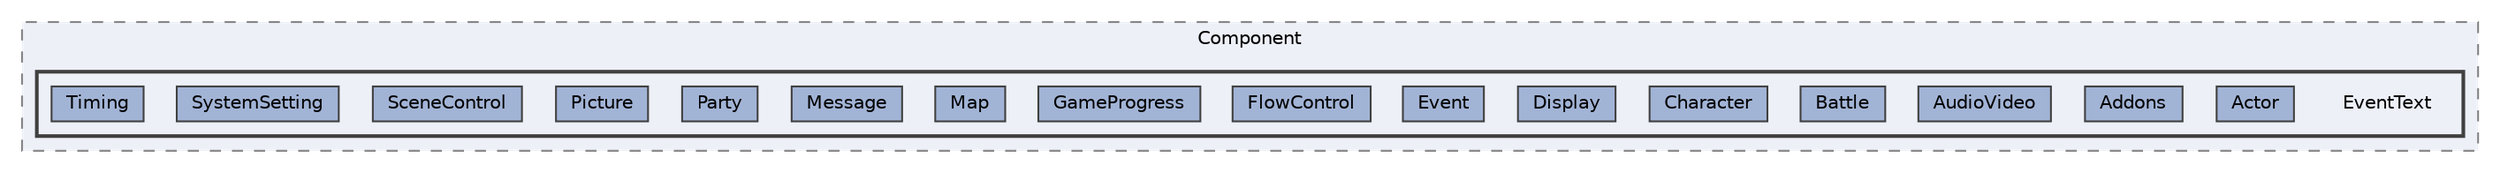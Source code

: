 digraph "C:/Users/むずでょ/Documents/Unity Projects/RMU-1-00-00-Research/Assets/RPGMaker/Codebase/Editor/MapEditor/Component/EventText"
{
 // LATEX_PDF_SIZE
  bgcolor="transparent";
  edge [fontname=Helvetica,fontsize=10,labelfontname=Helvetica,labelfontsize=10];
  node [fontname=Helvetica,fontsize=10,shape=box,height=0.2,width=0.4];
  compound=true
  subgraph clusterdir_1ca781768642a9cbbcae70dde68cb443 {
    graph [ bgcolor="#edf0f7", pencolor="grey50", label="Component", fontname=Helvetica,fontsize=10 style="filled,dashed", URL="dir_1ca781768642a9cbbcae70dde68cb443.html",tooltip=""]
  subgraph clusterdir_4b650c48e0ad4fe1651d6116da419e87 {
    graph [ bgcolor="#edf0f7", pencolor="grey25", label="", fontname=Helvetica,fontsize=10 style="filled,bold", URL="dir_4b650c48e0ad4fe1651d6116da419e87.html",tooltip=""]
    dir_4b650c48e0ad4fe1651d6116da419e87 [shape=plaintext, label="EventText"];
  dir_ff47aea9db53c06caea80faf4a82a49c [label="Actor", fillcolor="#a2b4d6", color="grey25", style="filled", URL="dir_ff47aea9db53c06caea80faf4a82a49c.html",tooltip=""];
  dir_c759e74b69f8ac9b709d2a56d02dc08e [label="Addons", fillcolor="#a2b4d6", color="grey25", style="filled", URL="dir_c759e74b69f8ac9b709d2a56d02dc08e.html",tooltip=""];
  dir_9f834f4f7201bfc393f558f647518b66 [label="AudioVideo", fillcolor="#a2b4d6", color="grey25", style="filled", URL="dir_9f834f4f7201bfc393f558f647518b66.html",tooltip=""];
  dir_8c872a651047fcf9d16533718672ed80 [label="Battle", fillcolor="#a2b4d6", color="grey25", style="filled", URL="dir_8c872a651047fcf9d16533718672ed80.html",tooltip=""];
  dir_289a0f082a651840973c600d6fbc98b0 [label="Character", fillcolor="#a2b4d6", color="grey25", style="filled", URL="dir_289a0f082a651840973c600d6fbc98b0.html",tooltip=""];
  dir_ba7cb1a9c1859cae9f258bd0fc6e7ba5 [label="Display", fillcolor="#a2b4d6", color="grey25", style="filled", URL="dir_ba7cb1a9c1859cae9f258bd0fc6e7ba5.html",tooltip=""];
  dir_eee49b0259ca8fe9f8c85b22bdc2735d [label="Event", fillcolor="#a2b4d6", color="grey25", style="filled", URL="dir_eee49b0259ca8fe9f8c85b22bdc2735d.html",tooltip=""];
  dir_f4956fbc7817c468e4233247ca07d5d8 [label="FlowControl", fillcolor="#a2b4d6", color="grey25", style="filled", URL="dir_f4956fbc7817c468e4233247ca07d5d8.html",tooltip=""];
  dir_8e0d47f9248750a6b2648d6dd2001a49 [label="GameProgress", fillcolor="#a2b4d6", color="grey25", style="filled", URL="dir_8e0d47f9248750a6b2648d6dd2001a49.html",tooltip=""];
  dir_2f7fb59a209ebedc0a8ae387a60297ee [label="Map", fillcolor="#a2b4d6", color="grey25", style="filled", URL="dir_2f7fb59a209ebedc0a8ae387a60297ee.html",tooltip=""];
  dir_13e4aaa890ed7bd37462307251109d79 [label="Message", fillcolor="#a2b4d6", color="grey25", style="filled", URL="dir_13e4aaa890ed7bd37462307251109d79.html",tooltip=""];
  dir_571b3dc05698fb8d1ddabc58772898e0 [label="Party", fillcolor="#a2b4d6", color="grey25", style="filled", URL="dir_571b3dc05698fb8d1ddabc58772898e0.html",tooltip=""];
  dir_05b5457776318975560b62cf0ad4bbab [label="Picture", fillcolor="#a2b4d6", color="grey25", style="filled", URL="dir_05b5457776318975560b62cf0ad4bbab.html",tooltip=""];
  dir_95cec27441b568d31ac4f345cea0f5d0 [label="SceneControl", fillcolor="#a2b4d6", color="grey25", style="filled", URL="dir_95cec27441b568d31ac4f345cea0f5d0.html",tooltip=""];
  dir_dd141a4d821f285539154a63f7b88dc6 [label="SystemSetting", fillcolor="#a2b4d6", color="grey25", style="filled", URL="dir_dd141a4d821f285539154a63f7b88dc6.html",tooltip=""];
  dir_e0cad07b3d3aae69f312b092f00ec64e [label="Timing", fillcolor="#a2b4d6", color="grey25", style="filled", URL="dir_e0cad07b3d3aae69f312b092f00ec64e.html",tooltip=""];
  }
  }
}
